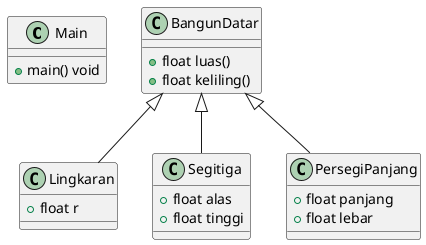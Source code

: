 @startuml

class Main {
    +main() void
}

class BangunDatar {
    +float luas()
    +float keliling()
}

class Lingkaran {
    +float r
}

class Segitiga {
    +float alas
    +float tinggi
}

class PersegiPanjang {
    +float panjang
    +float lebar
}

BangunDatar <|-- Segitiga
BangunDatar <|-- Lingkaran
BangunDatar <|-- PersegiPanjang

@enduml
